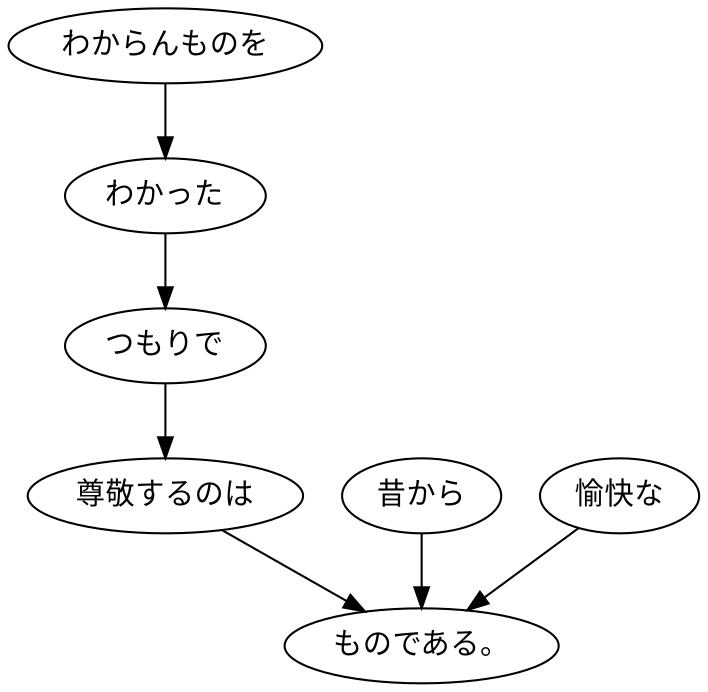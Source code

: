digraph graph5846 {
	node0 [label="わからんものを"];
	node1 [label="わかった"];
	node2 [label="つもりで"];
	node3 [label="尊敬するのは"];
	node4 [label="昔から"];
	node5 [label="愉快な"];
	node6 [label="ものである。"];
	node0 -> node1;
	node1 -> node2;
	node2 -> node3;
	node3 -> node6;
	node4 -> node6;
	node5 -> node6;
}
